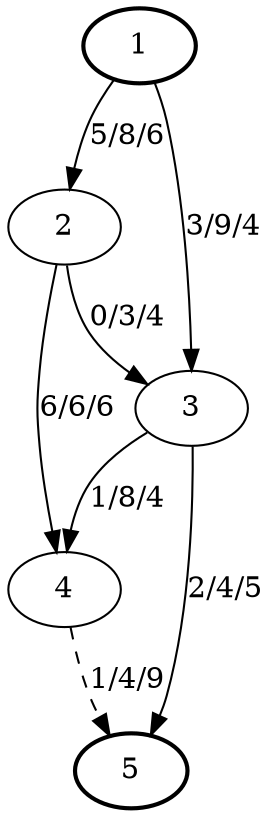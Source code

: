 digraph A { 
1 -> 2 [label="5/8/6"];
 1 -> 3 [label="3/9/4"]; 
 2 -> 4 [label="6/6/6"];
  2 -> 3 [label="0/3/4"]; 
  3 -> 5 [label="2/4/5"];
   3 -> 4 [label="1/8/4"];
    4 -> 5 [label="1/4/9", style=dashed]; 
    1 [style=bold]; 5 [style=bold]; 
    }

